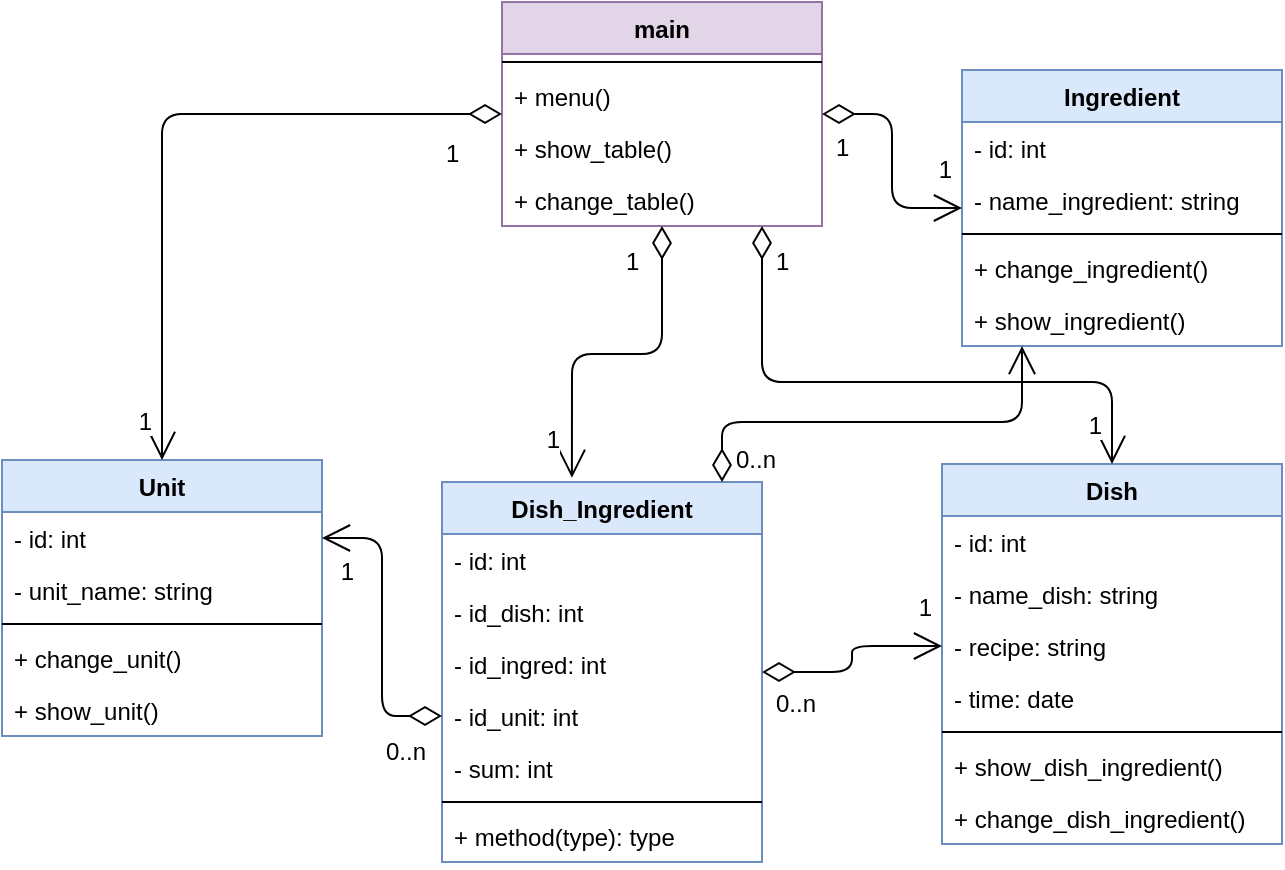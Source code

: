 <mxfile version="10.7.3" type="device"><diagram id="AVT2pZmtfrjw-Jckq1_Q" name="Классов"><mxGraphModel dx="840" dy="437" grid="1" gridSize="10" guides="1" tooltips="1" connect="1" arrows="1" fold="1" page="1" pageScale="1" pageWidth="827" pageHeight="1169" math="0" shadow="0"><root><mxCell id="0"/><mxCell id="1" parent="0"/><mxCell id="-RerTJZUfJZUvyhjx18p-2" value="main" style="swimlane;fontStyle=1;align=center;verticalAlign=top;childLayout=stackLayout;horizontal=1;startSize=26;horizontalStack=0;resizeParent=1;resizeParentMax=0;resizeLast=0;collapsible=1;marginBottom=0;fillColor=#e1d5e7;strokeColor=#9673a6;" parent="1" vertex="1"><mxGeometry x="290" y="10" width="160" height="112" as="geometry"/></mxCell><mxCell id="-RerTJZUfJZUvyhjx18p-4" value="" style="line;strokeWidth=1;fillColor=none;align=left;verticalAlign=middle;spacingTop=-1;spacingLeft=3;spacingRight=3;rotatable=0;labelPosition=right;points=[];portConstraint=eastwest;" parent="-RerTJZUfJZUvyhjx18p-2" vertex="1"><mxGeometry y="26" width="160" height="8" as="geometry"/></mxCell><mxCell id="-RerTJZUfJZUvyhjx18p-5" value="+ menu()" style="text;strokeColor=none;fillColor=none;align=left;verticalAlign=top;spacingLeft=4;spacingRight=4;overflow=hidden;rotatable=0;points=[[0,0.5],[1,0.5]];portConstraint=eastwest;" parent="-RerTJZUfJZUvyhjx18p-2" vertex="1"><mxGeometry y="34" width="160" height="26" as="geometry"/></mxCell><mxCell id="-RerTJZUfJZUvyhjx18p-42" value="+ show_table()" style="text;strokeColor=none;fillColor=none;align=left;verticalAlign=top;spacingLeft=4;spacingRight=4;overflow=hidden;rotatable=0;points=[[0,0.5],[1,0.5]];portConstraint=eastwest;" parent="-RerTJZUfJZUvyhjx18p-2" vertex="1"><mxGeometry y="60" width="160" height="26" as="geometry"/></mxCell><mxCell id="-RerTJZUfJZUvyhjx18p-44" value="+ change_table()" style="text;strokeColor=none;fillColor=none;align=left;verticalAlign=top;spacingLeft=4;spacingRight=4;overflow=hidden;rotatable=0;points=[[0,0.5],[1,0.5]];portConstraint=eastwest;" parent="-RerTJZUfJZUvyhjx18p-2" vertex="1"><mxGeometry y="86" width="160" height="26" as="geometry"/></mxCell><mxCell id="-RerTJZUfJZUvyhjx18p-18" value="Dish_Ingredient" style="swimlane;fontStyle=1;align=center;verticalAlign=top;childLayout=stackLayout;horizontal=1;startSize=26;horizontalStack=0;resizeParent=1;resizeParentMax=0;resizeLast=0;collapsible=1;marginBottom=0;fillColor=#dae8fc;strokeColor=#6c8ebf;" parent="1" vertex="1"><mxGeometry x="260" y="250" width="160" height="190" as="geometry"/></mxCell><mxCell id="qJH8HRdCMPXWd9aOw1MQ-6" value="- id: int" style="text;strokeColor=none;fillColor=none;align=left;verticalAlign=top;spacingLeft=4;spacingRight=4;overflow=hidden;rotatable=0;points=[[0,0.5],[1,0.5]];portConstraint=eastwest;" parent="-RerTJZUfJZUvyhjx18p-18" vertex="1"><mxGeometry y="26" width="160" height="26" as="geometry"/></mxCell><mxCell id="qJH8HRdCMPXWd9aOw1MQ-7" value="- id_dish: int" style="text;strokeColor=none;fillColor=none;align=left;verticalAlign=top;spacingLeft=4;spacingRight=4;overflow=hidden;rotatable=0;points=[[0,0.5],[1,0.5]];portConstraint=eastwest;" parent="-RerTJZUfJZUvyhjx18p-18" vertex="1"><mxGeometry y="52" width="160" height="26" as="geometry"/></mxCell><mxCell id="-RerTJZUfJZUvyhjx18p-19" value="- id_ingred: int" style="text;strokeColor=none;fillColor=none;align=left;verticalAlign=top;spacingLeft=4;spacingRight=4;overflow=hidden;rotatable=0;points=[[0,0.5],[1,0.5]];portConstraint=eastwest;" parent="-RerTJZUfJZUvyhjx18p-18" vertex="1"><mxGeometry y="78" width="160" height="26" as="geometry"/></mxCell><mxCell id="qJH8HRdCMPXWd9aOw1MQ-8" value="- id_unit: int" style="text;strokeColor=none;fillColor=none;align=left;verticalAlign=top;spacingLeft=4;spacingRight=4;overflow=hidden;rotatable=0;points=[[0,0.5],[1,0.5]];portConstraint=eastwest;" parent="-RerTJZUfJZUvyhjx18p-18" vertex="1"><mxGeometry y="104" width="160" height="26" as="geometry"/></mxCell><mxCell id="qJH8HRdCMPXWd9aOw1MQ-9" value="- sum: int" style="text;strokeColor=none;fillColor=none;align=left;verticalAlign=top;spacingLeft=4;spacingRight=4;overflow=hidden;rotatable=0;points=[[0,0.5],[1,0.5]];portConstraint=eastwest;" parent="-RerTJZUfJZUvyhjx18p-18" vertex="1"><mxGeometry y="130" width="160" height="26" as="geometry"/></mxCell><mxCell id="-RerTJZUfJZUvyhjx18p-20" value="" style="line;strokeWidth=1;fillColor=none;align=left;verticalAlign=middle;spacingTop=-1;spacingLeft=3;spacingRight=3;rotatable=0;labelPosition=right;points=[];portConstraint=eastwest;" parent="-RerTJZUfJZUvyhjx18p-18" vertex="1"><mxGeometry y="156" width="160" height="8" as="geometry"/></mxCell><mxCell id="-RerTJZUfJZUvyhjx18p-21" value="+ method(type): type" style="text;strokeColor=none;fillColor=none;align=left;verticalAlign=top;spacingLeft=4;spacingRight=4;overflow=hidden;rotatable=0;points=[[0,0.5],[1,0.5]];portConstraint=eastwest;" parent="-RerTJZUfJZUvyhjx18p-18" vertex="1"><mxGeometry y="164" width="160" height="26" as="geometry"/></mxCell><mxCell id="-RerTJZUfJZUvyhjx18p-22" value="Ingredient" style="swimlane;fontStyle=1;align=center;verticalAlign=top;childLayout=stackLayout;horizontal=1;startSize=26;horizontalStack=0;resizeParent=1;resizeParentMax=0;resizeLast=0;collapsible=1;marginBottom=0;fillColor=#dae8fc;strokeColor=#6c8ebf;" parent="1" vertex="1"><mxGeometry x="520" y="44" width="160" height="138" as="geometry"/></mxCell><mxCell id="-RerTJZUfJZUvyhjx18p-23" value="- id: int" style="text;strokeColor=none;fillColor=none;align=left;verticalAlign=top;spacingLeft=4;spacingRight=4;overflow=hidden;rotatable=0;points=[[0,0.5],[1,0.5]];portConstraint=eastwest;" parent="-RerTJZUfJZUvyhjx18p-22" vertex="1"><mxGeometry y="26" width="160" height="26" as="geometry"/></mxCell><mxCell id="qJH8HRdCMPXWd9aOw1MQ-4" value="- name_ingredient: string" style="text;strokeColor=none;fillColor=none;align=left;verticalAlign=top;spacingLeft=4;spacingRight=4;overflow=hidden;rotatable=0;points=[[0,0.5],[1,0.5]];portConstraint=eastwest;" parent="-RerTJZUfJZUvyhjx18p-22" vertex="1"><mxGeometry y="52" width="160" height="26" as="geometry"/></mxCell><mxCell id="-RerTJZUfJZUvyhjx18p-24" value="" style="line;strokeWidth=1;fillColor=none;align=left;verticalAlign=middle;spacingTop=-1;spacingLeft=3;spacingRight=3;rotatable=0;labelPosition=right;points=[];portConstraint=eastwest;" parent="-RerTJZUfJZUvyhjx18p-22" vertex="1"><mxGeometry y="78" width="160" height="8" as="geometry"/></mxCell><mxCell id="-RerTJZUfJZUvyhjx18p-25" value="+ change_ingredient()" style="text;strokeColor=none;fillColor=none;align=left;verticalAlign=top;spacingLeft=4;spacingRight=4;overflow=hidden;rotatable=0;points=[[0,0.5],[1,0.5]];portConstraint=eastwest;" parent="-RerTJZUfJZUvyhjx18p-22" vertex="1"><mxGeometry y="86" width="160" height="26" as="geometry"/></mxCell><mxCell id="qJH8HRdCMPXWd9aOw1MQ-5" value="+ show_ingredient()" style="text;strokeColor=none;fillColor=none;align=left;verticalAlign=top;spacingLeft=4;spacingRight=4;overflow=hidden;rotatable=0;points=[[0,0.5],[1,0.5]];portConstraint=eastwest;" parent="-RerTJZUfJZUvyhjx18p-22" vertex="1"><mxGeometry y="112" width="160" height="26" as="geometry"/></mxCell><mxCell id="-RerTJZUfJZUvyhjx18p-26" value="Unit" style="swimlane;fontStyle=1;align=center;verticalAlign=top;childLayout=stackLayout;horizontal=1;startSize=26;horizontalStack=0;resizeParent=1;resizeParentMax=0;resizeLast=0;collapsible=1;marginBottom=0;fillColor=#dae8fc;strokeColor=#6c8ebf;" parent="1" vertex="1"><mxGeometry x="40" y="239" width="160" height="138" as="geometry"/></mxCell><mxCell id="-RerTJZUfJZUvyhjx18p-27" value="- id: int" style="text;strokeColor=none;fillColor=none;align=left;verticalAlign=top;spacingLeft=4;spacingRight=4;overflow=hidden;rotatable=0;points=[[0,0.5],[1,0.5]];portConstraint=eastwest;" parent="-RerTJZUfJZUvyhjx18p-26" vertex="1"><mxGeometry y="26" width="160" height="26" as="geometry"/></mxCell><mxCell id="qJH8HRdCMPXWd9aOw1MQ-2" value="- unit_name: string" style="text;strokeColor=none;fillColor=none;align=left;verticalAlign=top;spacingLeft=4;spacingRight=4;overflow=hidden;rotatable=0;points=[[0,0.5],[1,0.5]];portConstraint=eastwest;" parent="-RerTJZUfJZUvyhjx18p-26" vertex="1"><mxGeometry y="52" width="160" height="26" as="geometry"/></mxCell><mxCell id="-RerTJZUfJZUvyhjx18p-28" value="" style="line;strokeWidth=1;fillColor=none;align=left;verticalAlign=middle;spacingTop=-1;spacingLeft=3;spacingRight=3;rotatable=0;labelPosition=right;points=[];portConstraint=eastwest;" parent="-RerTJZUfJZUvyhjx18p-26" vertex="1"><mxGeometry y="78" width="160" height="8" as="geometry"/></mxCell><mxCell id="qJH8HRdCMPXWd9aOw1MQ-3" value="+ change_unit()" style="text;strokeColor=none;fillColor=none;align=left;verticalAlign=top;spacingLeft=4;spacingRight=4;overflow=hidden;rotatable=0;points=[[0,0.5],[1,0.5]];portConstraint=eastwest;" parent="-RerTJZUfJZUvyhjx18p-26" vertex="1"><mxGeometry y="86" width="160" height="26" as="geometry"/></mxCell><mxCell id="-RerTJZUfJZUvyhjx18p-29" value="+ show_unit()" style="text;strokeColor=none;fillColor=none;align=left;verticalAlign=top;spacingLeft=4;spacingRight=4;overflow=hidden;rotatable=0;points=[[0,0.5],[1,0.5]];portConstraint=eastwest;" parent="-RerTJZUfJZUvyhjx18p-26" vertex="1"><mxGeometry y="112" width="160" height="26" as="geometry"/></mxCell><mxCell id="-RerTJZUfJZUvyhjx18p-30" value="Dish" style="swimlane;fontStyle=1;align=center;verticalAlign=top;childLayout=stackLayout;horizontal=1;startSize=26;horizontalStack=0;resizeParent=1;resizeParentMax=0;resizeLast=0;collapsible=1;marginBottom=0;fillColor=#dae8fc;strokeColor=#6c8ebf;" parent="1" vertex="1"><mxGeometry x="510" y="241" width="170" height="190" as="geometry"/></mxCell><mxCell id="-RerTJZUfJZUvyhjx18p-31" value="- id: int" style="text;strokeColor=none;fillColor=none;align=left;verticalAlign=top;spacingLeft=4;spacingRight=4;overflow=hidden;rotatable=0;points=[[0,0.5],[1,0.5]];portConstraint=eastwest;" parent="-RerTJZUfJZUvyhjx18p-30" vertex="1"><mxGeometry y="26" width="170" height="26" as="geometry"/></mxCell><mxCell id="-RerTJZUfJZUvyhjx18p-59" value="- name_dish: string&#xA;" style="text;strokeColor=none;fillColor=none;align=left;verticalAlign=top;spacingLeft=4;spacingRight=4;overflow=hidden;rotatable=0;points=[[0,0.5],[1,0.5]];portConstraint=eastwest;" parent="-RerTJZUfJZUvyhjx18p-30" vertex="1"><mxGeometry y="52" width="170" height="26" as="geometry"/></mxCell><mxCell id="-RerTJZUfJZUvyhjx18p-60" value="- recipe: string" style="text;strokeColor=none;fillColor=none;align=left;verticalAlign=top;spacingLeft=4;spacingRight=4;overflow=hidden;rotatable=0;points=[[0,0.5],[1,0.5]];portConstraint=eastwest;" parent="-RerTJZUfJZUvyhjx18p-30" vertex="1"><mxGeometry y="78" width="170" height="26" as="geometry"/></mxCell><mxCell id="-RerTJZUfJZUvyhjx18p-61" value="- time: date" style="text;strokeColor=none;fillColor=none;align=left;verticalAlign=top;spacingLeft=4;spacingRight=4;overflow=hidden;rotatable=0;points=[[0,0.5],[1,0.5]];portConstraint=eastwest;" parent="-RerTJZUfJZUvyhjx18p-30" vertex="1"><mxGeometry y="104" width="170" height="26" as="geometry"/></mxCell><mxCell id="-RerTJZUfJZUvyhjx18p-32" value="" style="line;strokeWidth=1;fillColor=none;align=left;verticalAlign=middle;spacingTop=-1;spacingLeft=3;spacingRight=3;rotatable=0;labelPosition=right;points=[];portConstraint=eastwest;" parent="-RerTJZUfJZUvyhjx18p-30" vertex="1"><mxGeometry y="130" width="170" height="8" as="geometry"/></mxCell><mxCell id="-RerTJZUfJZUvyhjx18p-33" value="+ show_dish_ingredient()" style="text;strokeColor=none;fillColor=none;align=left;verticalAlign=top;spacingLeft=4;spacingRight=4;overflow=hidden;rotatable=0;points=[[0,0.5],[1,0.5]];portConstraint=eastwest;" parent="-RerTJZUfJZUvyhjx18p-30" vertex="1"><mxGeometry y="138" width="170" height="26" as="geometry"/></mxCell><mxCell id="qJH8HRdCMPXWd9aOw1MQ-1" value="+ change_dish_ingredient()" style="text;strokeColor=none;fillColor=none;align=left;verticalAlign=top;spacingLeft=4;spacingRight=4;overflow=hidden;rotatable=0;points=[[0,0.5],[1,0.5]];portConstraint=eastwest;" parent="-RerTJZUfJZUvyhjx18p-30" vertex="1"><mxGeometry y="164" width="170" height="26" as="geometry"/></mxCell><mxCell id="qJH8HRdCMPXWd9aOw1MQ-19" value="" style="endArrow=open;html=1;endSize=12;startArrow=diamondThin;startSize=14;startFill=0;edgeStyle=orthogonalEdgeStyle;entryX=0.406;entryY=-0.011;entryDx=0;entryDy=0;entryPerimeter=0;" parent="1" source="-RerTJZUfJZUvyhjx18p-2" target="-RerTJZUfJZUvyhjx18p-18" edge="1"><mxGeometry relative="1" as="geometry"><mxPoint x="370" y="184" as="sourcePoint"/><mxPoint x="370" y="220" as="targetPoint"/></mxGeometry></mxCell><mxCell id="qJH8HRdCMPXWd9aOw1MQ-21" value="1" style="resizable=0;html=1;align=right;verticalAlign=top;labelBackgroundColor=#ffffff;fontSize=12;" parent="qJH8HRdCMPXWd9aOw1MQ-19" connectable="0" vertex="1"><mxGeometry x="1" relative="1" as="geometry"><mxPoint x="-5" y="-33" as="offset"/></mxGeometry></mxCell><mxCell id="qJH8HRdCMPXWd9aOw1MQ-28" value="" style="endArrow=open;html=1;endSize=12;startArrow=diamondThin;startSize=14;startFill=0;edgeStyle=orthogonalEdgeStyle;exitX=0;exitY=0.5;exitDx=0;exitDy=0;entryX=1;entryY=0.5;entryDx=0;entryDy=0;" parent="1" source="qJH8HRdCMPXWd9aOw1MQ-8" target="-RerTJZUfJZUvyhjx18p-27" edge="1"><mxGeometry relative="1" as="geometry"><mxPoint x="210" y="220" as="sourcePoint"/><mxPoint x="370" y="220" as="targetPoint"/></mxGeometry></mxCell><mxCell id="qJH8HRdCMPXWd9aOw1MQ-29" value="0..n" style="resizable=0;html=1;align=left;verticalAlign=top;labelBackgroundColor=#ffffff;fontSize=12;" parent="qJH8HRdCMPXWd9aOw1MQ-28" connectable="0" vertex="1"><mxGeometry x="-1" relative="1" as="geometry"><mxPoint x="-30" y="4" as="offset"/></mxGeometry></mxCell><mxCell id="qJH8HRdCMPXWd9aOw1MQ-30" value="1" style="resizable=0;html=1;align=right;verticalAlign=top;labelBackgroundColor=#ffffff;fontSize=12;" parent="qJH8HRdCMPXWd9aOw1MQ-28" connectable="0" vertex="1"><mxGeometry x="1" relative="1" as="geometry"><mxPoint x="16" y="3" as="offset"/></mxGeometry></mxCell><mxCell id="5DnIlWfqJr5VZdmUShRA-2" value="" style="endArrow=open;html=1;endSize=12;startArrow=diamondThin;startSize=14;startFill=0;edgeStyle=orthogonalEdgeStyle;entryX=0.5;entryY=0;entryDx=0;entryDy=0;" parent="1" source="-RerTJZUfJZUvyhjx18p-2" target="-RerTJZUfJZUvyhjx18p-26" edge="1"><mxGeometry relative="1" as="geometry"><mxPoint x="380" y="184" as="sourcePoint"/><mxPoint x="150" y="190" as="targetPoint"/><Array as="points"><mxPoint x="120" y="66"/></Array></mxGeometry></mxCell><mxCell id="5DnIlWfqJr5VZdmUShRA-3" value="1" style="resizable=0;html=1;align=right;verticalAlign=top;labelBackgroundColor=#ffffff;fontSize=12;" parent="5DnIlWfqJr5VZdmUShRA-2" connectable="0" vertex="1"><mxGeometry x="1" relative="1" as="geometry"><mxPoint x="-5" y="-33" as="offset"/></mxGeometry></mxCell><mxCell id="5DnIlWfqJr5VZdmUShRA-8" value="" style="endArrow=open;html=1;endSize=12;startArrow=diamondThin;startSize=14;startFill=0;edgeStyle=orthogonalEdgeStyle;" parent="1" source="-RerTJZUfJZUvyhjx18p-2" target="-RerTJZUfJZUvyhjx18p-22" edge="1"><mxGeometry relative="1" as="geometry"><mxPoint x="380" y="184" as="sourcePoint"/><mxPoint x="345" y="249" as="targetPoint"/></mxGeometry></mxCell><mxCell id="5DnIlWfqJr5VZdmUShRA-9" value="1" style="resizable=0;html=1;align=right;verticalAlign=top;labelBackgroundColor=#ffffff;fontSize=12;" parent="5DnIlWfqJr5VZdmUShRA-8" connectable="0" vertex="1"><mxGeometry x="1" relative="1" as="geometry"><mxPoint x="-5" y="-33" as="offset"/></mxGeometry></mxCell><mxCell id="5DnIlWfqJr5VZdmUShRA-10" value="" style="endArrow=open;html=1;endSize=12;startArrow=diamondThin;startSize=14;startFill=0;edgeStyle=orthogonalEdgeStyle;entryX=0.5;entryY=0;entryDx=0;entryDy=0;" parent="1" source="-RerTJZUfJZUvyhjx18p-2" target="-RerTJZUfJZUvyhjx18p-30" edge="1"><mxGeometry relative="1" as="geometry"><mxPoint x="390" y="194" as="sourcePoint"/><mxPoint x="355" y="259" as="targetPoint"/><Array as="points"><mxPoint x="420" y="200"/><mxPoint x="595" y="200"/></Array></mxGeometry></mxCell><mxCell id="5DnIlWfqJr5VZdmUShRA-11" value="1" style="resizable=0;html=1;align=right;verticalAlign=top;labelBackgroundColor=#ffffff;fontSize=12;" parent="5DnIlWfqJr5VZdmUShRA-10" connectable="0" vertex="1"><mxGeometry x="1" relative="1" as="geometry"><mxPoint x="-5" y="-33" as="offset"/></mxGeometry></mxCell><mxCell id="5DnIlWfqJr5VZdmUShRA-12" value="" style="endArrow=open;html=1;endSize=12;startArrow=diamondThin;startSize=14;startFill=0;edgeStyle=orthogonalEdgeStyle;" parent="1" source="-RerTJZUfJZUvyhjx18p-18" target="-RerTJZUfJZUvyhjx18p-22" edge="1"><mxGeometry relative="1" as="geometry"><mxPoint x="400" y="204" as="sourcePoint"/><mxPoint x="365" y="269" as="targetPoint"/><Array as="points"><mxPoint x="400" y="220"/><mxPoint x="550" y="220"/></Array></mxGeometry></mxCell><mxCell id="5DnIlWfqJr5VZdmUShRA-14" value="" style="endArrow=open;html=1;endSize=12;startArrow=diamondThin;startSize=14;startFill=0;edgeStyle=orthogonalEdgeStyle;entryX=0;entryY=0.5;entryDx=0;entryDy=0;" parent="1" source="-RerTJZUfJZUvyhjx18p-18" target="-RerTJZUfJZUvyhjx18p-60" edge="1"><mxGeometry relative="1" as="geometry"><mxPoint x="410" y="214" as="sourcePoint"/><mxPoint x="375" y="279" as="targetPoint"/></mxGeometry></mxCell><mxCell id="5DnIlWfqJr5VZdmUShRA-15" value="1" style="resizable=0;html=1;align=right;verticalAlign=top;labelBackgroundColor=#ffffff;fontSize=12;" parent="5DnIlWfqJr5VZdmUShRA-14" connectable="0" vertex="1"><mxGeometry x="1" relative="1" as="geometry"><mxPoint x="-5" y="-33" as="offset"/></mxGeometry></mxCell><mxCell id="5DnIlWfqJr5VZdmUShRA-20" value="0..n" style="text;html=1;resizable=0;points=[];autosize=1;align=left;verticalAlign=top;spacingTop=-4;" parent="1" vertex="1"><mxGeometry x="425" y="351" width="40" height="20" as="geometry"/></mxCell><mxCell id="5DnIlWfqJr5VZdmUShRA-21" value="0..n" style="text;html=1;resizable=0;points=[];autosize=1;align=left;verticalAlign=top;spacingTop=-4;" parent="1" vertex="1"><mxGeometry x="405" y="229" width="40" height="20" as="geometry"/></mxCell><mxCell id="5DnIlWfqJr5VZdmUShRA-24" value="1" style="text;html=1;resizable=0;points=[];autosize=1;align=left;verticalAlign=top;spacingTop=-4;" parent="1" vertex="1"><mxGeometry x="350" y="130" width="20" height="20" as="geometry"/></mxCell><mxCell id="5DnIlWfqJr5VZdmUShRA-25" value="1" style="text;html=1;resizable=0;points=[];autosize=1;align=left;verticalAlign=top;spacingTop=-4;" parent="1" vertex="1"><mxGeometry x="425" y="130" width="20" height="20" as="geometry"/></mxCell><mxCell id="5DnIlWfqJr5VZdmUShRA-26" value="1" style="text;html=1;resizable=0;points=[];autosize=1;align=left;verticalAlign=top;spacingTop=-4;" parent="1" vertex="1"><mxGeometry x="455" y="73" width="20" height="20" as="geometry"/></mxCell><mxCell id="rExTYcIANgRzCrHWWWGq-3" value="1" style="text;html=1;resizable=0;points=[];autosize=1;align=left;verticalAlign=top;spacingTop=-4;" vertex="1" parent="1"><mxGeometry x="260" y="76" width="20" height="20" as="geometry"/></mxCell></root></mxGraphModel></diagram><diagram id="gOO5dGf6qW8FX69QGrLr" name="Состояние"><mxGraphModel dx="840" dy="437" grid="1" gridSize="10" guides="1" tooltips="1" connect="1" arrows="1" fold="1" page="1" pageScale="1" pageWidth="827" pageHeight="1169" math="0" shadow="0"><root><mxCell id="kZHUfOHxVJxoTtveyOih-0"/><mxCell id="kZHUfOHxVJxoTtveyOih-1" parent="kZHUfOHxVJxoTtveyOih-0"/><mxCell id="G1ONNWT46D_PMw6r84Ir-0" value="" style="ellipse;html=1;shape=startState;fillColor=#000000;strokeColor=#000000;" parent="kZHUfOHxVJxoTtveyOih-1" vertex="1"><mxGeometry x="190" y="21" width="30" height="30" as="geometry"/></mxCell><mxCell id="G1ONNWT46D_PMw6r84Ir-1" value="" style="edgeStyle=orthogonalEdgeStyle;html=1;verticalAlign=bottom;endArrow=open;endSize=8;strokeColor=#000000;entryX=-0.017;entryY=0.115;entryDx=0;entryDy=0;entryPerimeter=0;" parent="kZHUfOHxVJxoTtveyOih-1" source="G1ONNWT46D_PMw6r84Ir-0" target="G1ONNWT46D_PMw6r84Ir-5" edge="1"><mxGeometry relative="1" as="geometry"><mxPoint x="215" y="130" as="targetPoint"/></mxGeometry></mxCell><mxCell id="G1ONNWT46D_PMw6r84Ir-2" style="edgeStyle=orthogonalEdgeStyle;rounded=0;orthogonalLoop=1;jettySize=auto;html=1;exitX=0.5;exitY=1;exitDx=0;exitDy=0;strokeColor=#000000;entryX=0.5;entryY=0;entryDx=0;entryDy=0;" parent="kZHUfOHxVJxoTtveyOih-1" source="G1ONNWT46D_PMw6r84Ir-4" target="G1ONNWT46D_PMw6r84Ir-7" edge="1"><mxGeometry relative="1" as="geometry"><mxPoint x="250" y="140" as="targetPoint"/></mxGeometry></mxCell><mxCell id="G1ONNWT46D_PMw6r84Ir-4" value="Ингредиенты и блюда" style="swimlane;fontStyle=0;childLayout=stackLayout;horizontal=1;startSize=26;fillColor=#dae8fc;horizontalStack=0;resizeParent=1;resizeParentMax=0;resizeLast=0;collapsible=1;marginBottom=0;rounded=1;strokeColor=#6c8ebf;" parent="kZHUfOHxVJxoTtveyOih-1" vertex="1"><mxGeometry x="290" y="40" width="175" height="52" as="geometry"/></mxCell><mxCell id="G1ONNWT46D_PMw6r84Ir-5" value="Ввести ингредиент(-ы)" style="text;strokeColor=none;fillColor=none;align=left;verticalAlign=top;spacingLeft=4;spacingRight=4;overflow=hidden;rotatable=0;points=[[0,0.5],[1,0.5]];portConstraint=eastwest;" parent="G1ONNWT46D_PMw6r84Ir-4" vertex="1"><mxGeometry y="26" width="175" height="26" as="geometry"/></mxCell><mxCell id="G1ONNWT46D_PMw6r84Ir-34" style="edgeStyle=orthogonalEdgeStyle;rounded=0;orthogonalLoop=1;jettySize=auto;html=1;exitX=0.25;exitY=1;exitDx=0;exitDy=0;" parent="kZHUfOHxVJxoTtveyOih-1" source="G1ONNWT46D_PMw6r84Ir-7" edge="1"><mxGeometry relative="1" as="geometry"><mxPoint x="214" y="230" as="targetPoint"/></mxGeometry></mxCell><mxCell id="G1ONNWT46D_PMw6r84Ir-35" style="edgeStyle=orthogonalEdgeStyle;rounded=0;orthogonalLoop=1;jettySize=auto;html=1;exitX=0.75;exitY=1;exitDx=0;exitDy=0;" parent="kZHUfOHxVJxoTtveyOih-1" source="G1ONNWT46D_PMw6r84Ir-7" edge="1"><mxGeometry relative="1" as="geometry"><mxPoint x="520" y="230" as="targetPoint"/></mxGeometry></mxCell><mxCell id="G1ONNWT46D_PMw6r84Ir-7" value="Ответ на запрос" style="swimlane;fontStyle=0;childLayout=stackLayout;horizontal=1;startSize=26;fillColor=#dae8fc;horizontalStack=0;resizeParent=1;resizeParentMax=0;resizeLast=0;collapsible=1;marginBottom=0;rounded=1;strokeColor=#6c8ebf;" parent="kZHUfOHxVJxoTtveyOih-1" vertex="1"><mxGeometry x="290" y="155" width="175" height="30" as="geometry"/></mxCell><mxCell id="G1ONNWT46D_PMw6r84Ir-9" value="[поиск]" style="text;html=1;resizable=0;points=[];autosize=1;align=left;verticalAlign=top;spacingTop=-4;" parent="kZHUfOHxVJxoTtveyOih-1" vertex="1"><mxGeometry x="327.5" y="110" width="50" height="20" as="geometry"/></mxCell><mxCell id="G1ONNWT46D_PMw6r84Ir-41" style="edgeStyle=orthogonalEdgeStyle;rounded=0;orthogonalLoop=1;jettySize=auto;html=1;entryX=0;entryY=0;entryDx=0;entryDy=0;" parent="kZHUfOHxVJxoTtveyOih-1" source="G1ONNWT46D_PMw6r84Ir-26" target="G1ONNWT46D_PMw6r84Ir-30" edge="1"><mxGeometry relative="1" as="geometry"/></mxCell><mxCell id="G1ONNWT46D_PMw6r84Ir-26" value="Имеются записи" style="swimlane;fontStyle=0;childLayout=stackLayout;horizontal=1;startSize=26;fillColor=#dae8fc;horizontalStack=0;resizeParent=1;resizeParentMax=0;resizeLast=0;collapsible=1;marginBottom=0;rounded=1;strokeColor=#6c8ebf;" parent="kZHUfOHxVJxoTtveyOih-1" vertex="1"><mxGeometry x="128" y="230" width="175" height="30" as="geometry"/></mxCell><mxCell id="G1ONNWT46D_PMw6r84Ir-30" value="" style="ellipse;html=1;shape=endState;fillColor=#000000;strokeColor=#000000;rounded=1;rotation=10;" parent="kZHUfOHxVJxoTtveyOih-1" vertex="1"><mxGeometry x="360" y="321" width="40" height="40" as="geometry"/></mxCell><mxCell id="G1ONNWT46D_PMw6r84Ir-38" style="edgeStyle=orthogonalEdgeStyle;rounded=0;orthogonalLoop=1;jettySize=auto;html=1;entryX=1;entryY=0.5;entryDx=0;entryDy=0;exitX=0.851;exitY=0.034;exitDx=0;exitDy=0;exitPerimeter=0;" parent="kZHUfOHxVJxoTtveyOih-1" source="G1ONNWT46D_PMw6r84Ir-36" target="G1ONNWT46D_PMw6r84Ir-4" edge="1"><mxGeometry relative="1" as="geometry"/></mxCell><mxCell id="G1ONNWT46D_PMw6r84Ir-42" style="edgeStyle=orthogonalEdgeStyle;rounded=0;orthogonalLoop=1;jettySize=auto;html=1;entryX=0.5;entryY=0;entryDx=0;entryDy=0;" parent="kZHUfOHxVJxoTtveyOih-1" source="G1ONNWT46D_PMw6r84Ir-36" target="G1ONNWT46D_PMw6r84Ir-30" edge="1"><mxGeometry relative="1" as="geometry"/></mxCell><mxCell id="G1ONNWT46D_PMw6r84Ir-36" value="Записей нет" style="swimlane;fontStyle=0;childLayout=stackLayout;horizontal=1;startSize=26;fillColor=#dae8fc;horizontalStack=0;resizeParent=1;resizeParentMax=0;resizeLast=0;collapsible=1;marginBottom=0;rounded=1;strokeColor=#6c8ebf;" parent="kZHUfOHxVJxoTtveyOih-1" vertex="1"><mxGeometry x="423" y="231" width="175" height="29" as="geometry"/></mxCell><mxCell id="G1ONNWT46D_PMw6r84Ir-39" value="[проверить &lt;br&gt;правильность &lt;br&gt;заполнения &lt;br&gt;или ввести &lt;br&gt;другие &lt;br&gt;ингредиенты]" style="text;html=1;resizable=0;points=[];autosize=1;align=right;verticalAlign=top;spacingTop=-4;" parent="kZHUfOHxVJxoTtveyOih-1" vertex="1"><mxGeometry x="465" y="92" width="100" height="90" as="geometry"/></mxCell><mxCell id="G1ONNWT46D_PMw6r84Ir-43" value="[выйти]" style="text;html=1;resizable=0;points=[];autosize=1;align=left;verticalAlign=top;spacingTop=-4;" parent="kZHUfOHxVJxoTtveyOih-1" vertex="1"><mxGeometry x="400" y="280" width="60" height="20" as="geometry"/></mxCell></root></mxGraphModel></diagram><diagram id="qGiagDvxGqfT5Kf9a0Xp" name="Последовательности"><mxGraphModel dx="840" dy="437" grid="1" gridSize="10" guides="1" tooltips="1" connect="1" arrows="1" fold="1" page="1" pageScale="1" pageWidth="827" pageHeight="1169" math="0" shadow="0"><root><mxCell id="y1iIovzYxtgdl3dKnNPt-0"/><mxCell id="y1iIovzYxtgdl3dKnNPt-1" parent="y1iIovzYxtgdl3dKnNPt-0"/><mxCell id="N-7_WtD6UPpkyNNWCcTD-0" value="" style="shape=umlLifeline;participant=umlActor;perimeter=lifelinePerimeter;whiteSpace=wrap;html=1;container=1;collapsible=0;recursiveResize=0;verticalAlign=top;spacingTop=36;labelBackgroundColor=#ffffff;outlineConnect=0;fontSize=12;" vertex="1" parent="y1iIovzYxtgdl3dKnNPt-1"><mxGeometry x="100" y="150" width="20" height="310" as="geometry"/></mxCell><mxCell id="N-7_WtD6UPpkyNNWCcTD-1" value="" style="html=1;points=[];perimeter=orthogonalPerimeter;fontSize=12;" vertex="1" parent="N-7_WtD6UPpkyNNWCcTD-0"><mxGeometry x="5" y="70" width="10" height="190" as="geometry"/></mxCell><mxCell id="N-7_WtD6UPpkyNNWCcTD-2" value=":Сервер" style="shape=umlLifeline;perimeter=lifelinePerimeter;whiteSpace=wrap;html=1;container=1;collapsible=0;recursiveResize=0;outlineConnect=0;fontSize=12;fillColor=#E8FCE7;strokeColor=#000000;" vertex="1" parent="y1iIovzYxtgdl3dKnNPt-1"><mxGeometry x="465" y="150" width="95" height="310" as="geometry"/></mxCell><mxCell id="N-7_WtD6UPpkyNNWCcTD-6" value=":База данных" style="shape=umlLifeline;perimeter=lifelinePerimeter;whiteSpace=wrap;html=1;container=1;collapsible=0;recursiveResize=0;outlineConnect=0;fontSize=12;fillColor=#d5e8d4;strokeColor=#000000;" vertex="1" parent="y1iIovzYxtgdl3dKnNPt-1"><mxGeometry x="635" y="150" width="100" height="300" as="geometry"/></mxCell><mxCell id="N-7_WtD6UPpkyNNWCcTD-9" value=":Сервис" style="shape=umlLifeline;perimeter=lifelinePerimeter;whiteSpace=wrap;html=1;container=1;collapsible=0;recursiveResize=0;outlineConnect=0;fontSize=12;fillColor=#F7FFF7;strokeColor=#000000;" vertex="1" parent="y1iIovzYxtgdl3dKnNPt-1"><mxGeometry x="280" y="150" width="100" height="310" as="geometry"/></mxCell><mxCell id="N-7_WtD6UPpkyNNWCcTD-11" value="" style="html=1;points=[];perimeter=orthogonalPerimeter;fontSize=12;" vertex="1" parent="N-7_WtD6UPpkyNNWCcTD-9"><mxGeometry x="45" y="70" width="10" height="180" as="geometry"/></mxCell><mxCell id="N-7_WtD6UPpkyNNWCcTD-16" value="ввести ингредиенты" style="html=1;verticalAlign=bottom;startArrow=circle;startFill=1;endArrow=open;startSize=6;endSize=8;fontSize=12;entryX=-0.1;entryY=0.156;entryDx=0;entryDy=0;entryPerimeter=0;" edge="1" parent="y1iIovzYxtgdl3dKnNPt-1" source="N-7_WtD6UPpkyNNWCcTD-1" target="N-7_WtD6UPpkyNNWCcTD-11"><mxGeometry x="-0.005" width="80" relative="1" as="geometry"><mxPoint x="120" y="280" as="sourcePoint"/><mxPoint x="200" y="280" as="targetPoint"/><mxPoint as="offset"/></mxGeometry></mxCell><mxCell id="N-7_WtD6UPpkyNNWCcTD-17" value="нажать &quot;Поиск&quot;" style="html=1;verticalAlign=bottom;startArrow=oval;startFill=1;endArrow=block;startSize=8;fontSize=12;" edge="1" parent="y1iIovzYxtgdl3dKnNPt-1" source="N-7_WtD6UPpkyNNWCcTD-1"><mxGeometry width="60" relative="1" as="geometry"><mxPoint x="120" y="319" as="sourcePoint"/><mxPoint x="323" y="280" as="targetPoint"/></mxGeometry></mxCell><mxCell id="N-7_WtD6UPpkyNNWCcTD-18" value="отправить данные" style="html=1;verticalAlign=bottom;startArrow=oval;startFill=1;endArrow=block;startSize=8;fontSize=12;entryX=-0.15;entryY=0.143;entryDx=0;entryDy=0;entryPerimeter=0;" edge="1" parent="y1iIovzYxtgdl3dKnNPt-1" source="N-7_WtD6UPpkyNNWCcTD-11" target="N-7_WtD6UPpkyNNWCcTD-5"><mxGeometry width="60" relative="1" as="geometry"><mxPoint x="330" y="320" as="sourcePoint"/><mxPoint x="500" y="300" as="targetPoint"/></mxGeometry></mxCell><mxCell id="N-7_WtD6UPpkyNNWCcTD-20" value="&lt;div&gt;вывести таблицу блюд &lt;br&gt;&lt;/div&gt;&lt;div&gt;с рецептами&lt;/div&gt;" style="html=1;verticalAlign=bottom;endArrow=open;dashed=1;endSize=8;fontSize=12;exitX=0.2;exitY=0.857;exitDx=0;exitDy=0;exitPerimeter=0;" edge="1" parent="y1iIovzYxtgdl3dKnNPt-1" source="N-7_WtD6UPpkyNNWCcTD-5" target="N-7_WtD6UPpkyNNWCcTD-9"><mxGeometry x="-0.025" relative="1" as="geometry"><mxPoint x="500" y="350" as="sourcePoint"/><mxPoint x="430" y="370" as="targetPoint"/><mxPoint as="offset"/></mxGeometry></mxCell><mxCell id="N-7_WtD6UPpkyNNWCcTD-21" value="таблица блюд с рецептами" style="html=1;verticalAlign=bottom;endArrow=open;dashed=1;endSize=8;fontSize=12;entryX=1.3;entryY=0.795;entryDx=0;entryDy=0;entryPerimeter=0;" edge="1" parent="y1iIovzYxtgdl3dKnNPt-1" target="N-7_WtD6UPpkyNNWCcTD-1"><mxGeometry relative="1" as="geometry"><mxPoint x="323" y="370" as="sourcePoint"/><mxPoint x="110" y="391" as="targetPoint"/></mxGeometry></mxCell><mxCell id="N-7_WtD6UPpkyNNWCcTD-22" value="сформировать запрос" style="html=1;verticalAlign=bottom;startArrow=oval;startFill=1;endArrow=block;startSize=8;fontSize=12;" edge="1" parent="y1iIovzYxtgdl3dKnNPt-1" target="N-7_WtD6UPpkyNNWCcTD-8"><mxGeometry width="60" relative="1" as="geometry"><mxPoint x="520" y="318" as="sourcePoint"/><mxPoint x="725" y="341" as="targetPoint"/></mxGeometry></mxCell><mxCell id="N-7_WtD6UPpkyNNWCcTD-5" value="" style="html=1;points=[];perimeter=orthogonalPerimeter;fontSize=12;" vertex="1" parent="y1iIovzYxtgdl3dKnNPt-1"><mxGeometry x="508" y="290" width="10" height="70" as="geometry"/></mxCell><mxCell id="N-7_WtD6UPpkyNNWCcTD-23" value="ответ" style="html=1;verticalAlign=bottom;endArrow=open;dashed=1;endSize=8;fontSize=12;" edge="1" parent="y1iIovzYxtgdl3dKnNPt-1" source="N-7_WtD6UPpkyNNWCcTD-8"><mxGeometry relative="1" as="geometry"><mxPoint x="726" y="322" as="sourcePoint"/><mxPoint x="520" y="345" as="targetPoint"/></mxGeometry></mxCell><mxCell id="N-7_WtD6UPpkyNNWCcTD-8" value="" style="html=1;points=[];perimeter=orthogonalPerimeter;fontSize=12;" vertex="1" parent="y1iIovzYxtgdl3dKnNPt-1"><mxGeometry x="680" y="310" width="10" height="40" as="geometry"/></mxCell></root></mxGraphModel></diagram><diagram id="B7zAC6YMsLl9dYyHdzzf" name="Объектов"><mxGraphModel dx="840" dy="437" grid="1" gridSize="10" guides="1" tooltips="1" connect="1" arrows="1" fold="1" page="1" pageScale="1" pageWidth="827" pageHeight="1169" math="0" shadow="0"><root><mxCell id="dJx8a0Wbr6COlqpOtazC-0"/><mxCell id="dJx8a0Wbr6COlqpOtazC-1" parent="dJx8a0Wbr6COlqpOtazC-0"/><mxCell id="dJx8a0Wbr6COlqpOtazC-14" style="edgeStyle=orthogonalEdgeStyle;rounded=1;orthogonalLoop=1;jettySize=auto;html=1;entryX=0.541;entryY=0;entryDx=0;entryDy=0;entryPerimeter=0;endArrow=none;endFill=0;" edge="1" parent="dJx8a0Wbr6COlqpOtazC-1" source="dJx8a0Wbr6COlqpOtazC-2" target="dJx8a0Wbr6COlqpOtazC-5"><mxGeometry relative="1" as="geometry"/></mxCell><mxCell id="dJx8a0Wbr6COlqpOtazC-2" value="&lt;p style=&quot;margin: 0px ; margin-top: 4px ; text-align: center ; text-decoration: underline&quot;&gt;&lt;b&gt;app:Application&lt;/b&gt;&lt;/p&gt;&lt;hr&gt;&lt;div&gt;&amp;nbsp;&amp;nbsp;&amp;nbsp; mydb = SQLAlchemy(app)&lt;br&gt;&lt;/div&gt;" style="verticalAlign=top;align=left;overflow=fill;fontSize=12;fontFamily=Helvetica;html=1;fillColor=#FFF9E3;strokeColor=#d6b656;" vertex="1" parent="dJx8a0Wbr6COlqpOtazC-1"><mxGeometry x="535" y="15" width="170" height="60" as="geometry"/></mxCell><mxCell id="dJx8a0Wbr6COlqpOtazC-4" value="&lt;p style=&quot;margin: 0px ; margin-top: 4px ; text-align: center ; text-decoration: underline&quot;&gt;&lt;b&gt;dish1:Dish&lt;/b&gt;&lt;/p&gt;&lt;hr&gt;&lt;p style=&quot;margin: 0px ; margin-left: 8px&quot;&gt;id = 1&lt;br&gt;name = &quot;Мясо по французски&quot;&lt;/p&gt;" style="verticalAlign=top;align=left;overflow=fill;fontSize=12;fontFamily=Helvetica;html=1;" vertex="1" parent="dJx8a0Wbr6COlqpOtazC-1"><mxGeometry x="180" y="275" width="190" height="70" as="geometry"/></mxCell><mxCell id="dJx8a0Wbr6COlqpOtazC-5" value="&lt;p style=&quot;margin: 0px ; margin-top: 4px ; text-align: center ; text-decoration: underline&quot;&gt;&lt;b&gt;dish_ingredient1:Dish_Ingredient&lt;/b&gt;&lt;/p&gt;&lt;hr&gt;&lt;p style=&quot;margin: 0px ; margin-left: 8px&quot;&gt;id = 1&lt;br&gt;id_dish = 1&lt;br&gt;id_ingred = 1&lt;br&gt;id_unit =1&lt;br&gt;sum = &quot; 1 кг картошки&quot;&lt;br&gt;&lt;/p&gt;" style="verticalAlign=top;align=left;overflow=fill;fontSize=12;fontFamily=Helvetica;html=1;" vertex="1" parent="dJx8a0Wbr6COlqpOtazC-1"><mxGeometry x="510" y="120" width="220" height="110" as="geometry"/></mxCell><mxCell id="dJx8a0Wbr6COlqpOtazC-6" value="&lt;p style=&quot;margin: 0px ; margin-top: 4px ; text-align: center ; text-decoration: underline&quot;&gt;&lt;b&gt;ingredient1:Ingredient&lt;/b&gt;&lt;/p&gt;&lt;hr&gt;&lt;p style=&quot;margin: 0px ; margin-left: 8px&quot;&gt;id = 1&lt;br&gt;name = &quot;картошка&quot;&lt;/p&gt;" style="verticalAlign=top;align=left;overflow=fill;fontSize=12;fontFamily=Helvetica;html=1;" vertex="1" parent="dJx8a0Wbr6COlqpOtazC-1"><mxGeometry x="430" y="300" width="160" height="70" as="geometry"/></mxCell><mxCell id="dJx8a0Wbr6COlqpOtazC-7" value="&lt;p style=&quot;margin: 0px ; margin-top: 4px ; text-align: center ; text-decoration: underline&quot;&gt;&lt;b&gt;unit1:Unit&lt;/b&gt;&lt;/p&gt;&lt;hr&gt;&lt;p style=&quot;margin: 0px ; margin-left: 8px&quot;&gt;id = 1&lt;br&gt;name = &quot;кг&quot;&lt;br&gt;&lt;/p&gt;" style="verticalAlign=top;align=left;overflow=fill;fontSize=12;fontFamily=Helvetica;html=1;" vertex="1" parent="dJx8a0Wbr6COlqpOtazC-1"><mxGeometry x="630" y="300" width="160" height="70" as="geometry"/></mxCell><mxCell id="dJx8a0Wbr6COlqpOtazC-11" value="" style="endArrow=none;html=1;edgeStyle=orthogonalEdgeStyle;fontFamily=Helvetica;exitX=0.25;exitY=1;exitDx=0;exitDy=0;entryX=0.094;entryY=-0.014;entryDx=0;entryDy=0;entryPerimeter=0;" edge="1" parent="dJx8a0Wbr6COlqpOtazC-1" source="dJx8a0Wbr6COlqpOtazC-5" target="dJx8a0Wbr6COlqpOtazC-6"><mxGeometry relative="1" as="geometry"><mxPoint x="280" y="210" as="sourcePoint"/><mxPoint x="440" y="210" as="targetPoint"/></mxGeometry></mxCell><mxCell id="dJx8a0Wbr6COlqpOtazC-12" value="" style="endArrow=none;html=1;edgeStyle=orthogonalEdgeStyle;fontFamily=Helvetica;exitX=0.75;exitY=1;exitDx=0;exitDy=0;entryX=0.7;entryY=-0.014;entryDx=0;entryDy=0;entryPerimeter=0;" edge="1" parent="dJx8a0Wbr6COlqpOtazC-1" source="dJx8a0Wbr6COlqpOtazC-5" target="dJx8a0Wbr6COlqpOtazC-7"><mxGeometry relative="1" as="geometry"><mxPoint x="650" y="280" as="sourcePoint"/><mxPoint x="730" y="310" as="targetPoint"/></mxGeometry></mxCell><mxCell id="dJx8a0Wbr6COlqpOtazC-13" value="" style="endArrow=none;html=1;edgeStyle=orthogonalEdgeStyle;fontFamily=Helvetica;exitX=-0.014;exitY=0.409;exitDx=0;exitDy=0;exitPerimeter=0;" edge="1" parent="dJx8a0Wbr6COlqpOtazC-1" source="dJx8a0Wbr6COlqpOtazC-5" target="dJx8a0Wbr6COlqpOtazC-4"><mxGeometry relative="1" as="geometry"><mxPoint x="310" y="220" as="sourcePoint"/><mxPoint x="470" y="220" as="targetPoint"/><Array as="points"><mxPoint x="480" y="165"/><mxPoint x="480" y="210"/><mxPoint x="275" y="210"/></Array></mxGeometry></mxCell></root></mxGraphModel></diagram><diagram id="DB6CWFhf5EEhmZ9PdTCo" name="Прецеденты"><mxGraphModel dx="840" dy="437" grid="1" gridSize="10" guides="1" tooltips="1" connect="1" arrows="1" fold="1" page="1" pageScale="1" pageWidth="827" pageHeight="1169" math="0" shadow="0"><root><mxCell id="ETXq8AOK7tmqGVZbJX3C-0"/><mxCell id="ETXq8AOK7tmqGVZbJX3C-1" parent="ETXq8AOK7tmqGVZbJX3C-0"/><mxCell id="ETXq8AOK7tmqGVZbJX3C-2" value="" style="shape=umlActor;verticalLabelPosition=bottom;labelBackgroundColor=#ffffff;verticalAlign=top;html=1;outlineConnect=0;align=right;" vertex="1" parent="ETXq8AOK7tmqGVZbJX3C-1"><mxGeometry x="90" y="130" width="30" height="60" as="geometry"/></mxCell><mxCell id="ETXq8AOK7tmqGVZbJX3C-12" style="edgeStyle=orthogonalEdgeStyle;rounded=1;orthogonalLoop=1;jettySize=auto;html=1;endArrow=none;endFill=0;" edge="1" parent="ETXq8AOK7tmqGVZbJX3C-1" source="ETXq8AOK7tmqGVZbJX3C-4"><mxGeometry relative="1" as="geometry"><mxPoint x="105" y="120" as="targetPoint"/></mxGeometry></mxCell><mxCell id="ETXq8AOK7tmqGVZbJX3C-4" value="Ввести ингредиенты" style="ellipse;whiteSpace=wrap;html=1;align=center;fillColor=#d5e8d4;strokeColor=#82b366;" vertex="1" parent="ETXq8AOK7tmqGVZbJX3C-1"><mxGeometry x="70" y="40" width="210" height="50" as="geometry"/></mxCell><mxCell id="ETXq8AOK7tmqGVZbJX3C-13" style="edgeStyle=orthogonalEdgeStyle;rounded=1;orthogonalLoop=1;jettySize=auto;html=1;endArrow=none;endFill=0;" edge="1" parent="ETXq8AOK7tmqGVZbJX3C-1" source="ETXq8AOK7tmqGVZbJX3C-8"><mxGeometry relative="1" as="geometry"><mxPoint x="120" y="136" as="targetPoint"/><Array as="points"><mxPoint x="170" y="115"/><mxPoint x="170" y="136"/></Array></mxGeometry></mxCell><mxCell id="ETXq8AOK7tmqGVZbJX3C-8" value="Добавить запись в таблицу" style="ellipse;whiteSpace=wrap;html=1;align=center;fillColor=#fff2cc;strokeColor=#d6b656;" vertex="1" parent="ETXq8AOK7tmqGVZbJX3C-1"><mxGeometry x="195" y="90" width="190" height="50" as="geometry"/></mxCell><mxCell id="ETXq8AOK7tmqGVZbJX3C-15" style="edgeStyle=orthogonalEdgeStyle;rounded=1;orthogonalLoop=1;jettySize=auto;html=1;endArrow=none;endFill=0;" edge="1" parent="ETXq8AOK7tmqGVZbJX3C-1" source="ETXq8AOK7tmqGVZbJX3C-9"><mxGeometry relative="1" as="geometry"><mxPoint x="120" y="200" as="targetPoint"/></mxGeometry></mxCell><mxCell id="ETXq8AOK7tmqGVZbJX3C-9" value="Удалить запись в таблице" style="ellipse;whiteSpace=wrap;html=1;align=center;fillColor=#fff2cc;strokeColor=#d6b656;" vertex="1" parent="ETXq8AOK7tmqGVZbJX3C-1"><mxGeometry x="195" y="210" width="190" height="50" as="geometry"/></mxCell><mxCell id="ETXq8AOK7tmqGVZbJX3C-14" style="edgeStyle=orthogonalEdgeStyle;rounded=1;orthogonalLoop=1;jettySize=auto;html=1;endArrow=none;endFill=0;" edge="1" parent="ETXq8AOK7tmqGVZbJX3C-1" source="ETXq8AOK7tmqGVZbJX3C-10"><mxGeometry relative="1" as="geometry"><mxPoint x="120" y="170" as="targetPoint"/></mxGeometry></mxCell><mxCell id="ETXq8AOK7tmqGVZbJX3C-10" value="Редактировать запись в таблице" style="ellipse;whiteSpace=wrap;html=1;align=center;fillColor=#fff2cc;strokeColor=#d6b656;" vertex="1" parent="ETXq8AOK7tmqGVZbJX3C-1"><mxGeometry x="180" y="150" width="220" height="50" as="geometry"/></mxCell><mxCell id="ETXq8AOK7tmqGVZbJX3C-17" style="edgeStyle=orthogonalEdgeStyle;rounded=1;orthogonalLoop=1;jettySize=auto;html=1;endArrow=none;endFill=0;" edge="1" parent="ETXq8AOK7tmqGVZbJX3C-1" source="ETXq8AOK7tmqGVZbJX3C-11"><mxGeometry relative="1" as="geometry"><mxPoint x="90" y="200" as="targetPoint"/><Array as="points"><mxPoint x="105" y="235"/><mxPoint x="90" y="235"/></Array></mxGeometry></mxCell><mxCell id="ETXq8AOK7tmqGVZbJX3C-11" value="Найти запись по введенным параметрам" style="ellipse;whiteSpace=wrap;html=1;align=center;fillColor=#d5e8d4;strokeColor=#82b366;" vertex="1" parent="ETXq8AOK7tmqGVZbJX3C-1"><mxGeometry x="70" y="280" width="210" height="50" as="geometry"/></mxCell></root></mxGraphModel></diagram><diagram id="OYZCFHRnxqevpeozx-y3" name="Взаимодействие"><mxGraphModel dx="840" dy="437" grid="1" gridSize="10" guides="1" tooltips="1" connect="1" arrows="1" fold="1" page="1" pageScale="1" pageWidth="827" pageHeight="1169" math="0" shadow="0"><root><mxCell id="e2sfkCgLVmqJ3FfTc4yX-0"/><mxCell id="e2sfkCgLVmqJ3FfTc4yX-1" parent="e2sfkCgLVmqJ3FfTc4yX-0"/><mxCell id="e2sfkCgLVmqJ3FfTc4yX-32" value="Веб-клиент" style="html=1;" vertex="1" parent="e2sfkCgLVmqJ3FfTc4yX-1"><mxGeometry x="40" y="40" width="110" height="50" as="geometry"/></mxCell><mxCell id="e2sfkCgLVmqJ3FfTc4yX-33" value="Сервер приложения" style="html=1;fillColor=#E3FAF5;strokeColor=#67AB9F;" vertex="1" parent="e2sfkCgLVmqJ3FfTc4yX-1"><mxGeometry x="240" y="135" width="130" height="50" as="geometry"/></mxCell><mxCell id="e2sfkCgLVmqJ3FfTc4yX-34" value="База данных" style="html=1;fillColor=#d5e8d4;strokeColor=#82b366;" vertex="1" parent="e2sfkCgLVmqJ3FfTc4yX-1"><mxGeometry x="40" y="250" width="110" height="50" as="geometry"/></mxCell><mxCell id="e2sfkCgLVmqJ3FfTc4yX-35" value="" style="endArrow=none;html=1;exitX=0.5;exitY=0;exitDx=0;exitDy=0;entryX=0.5;entryY=1;entryDx=0;entryDy=0;" edge="1" parent="e2sfkCgLVmqJ3FfTc4yX-1" source="e2sfkCgLVmqJ3FfTc4yX-33" target="e2sfkCgLVmqJ3FfTc4yX-32"><mxGeometry width="50" height="50" relative="1" as="geometry"><mxPoint x="310" y="130" as="sourcePoint"/><mxPoint x="220" y="80" as="targetPoint"/></mxGeometry></mxCell><mxCell id="e2sfkCgLVmqJ3FfTc4yX-36" value="" style="endArrow=none;html=1;exitX=0.5;exitY=0;exitDx=0;exitDy=0;entryX=0.5;entryY=1;entryDx=0;entryDy=0;" edge="1" parent="e2sfkCgLVmqJ3FfTc4yX-1" source="e2sfkCgLVmqJ3FfTc4yX-34" target="e2sfkCgLVmqJ3FfTc4yX-33"><mxGeometry width="50" height="50" relative="1" as="geometry"><mxPoint x="40" y="460" as="sourcePoint"/><mxPoint x="160" y="340" as="targetPoint"/></mxGeometry></mxCell><mxCell id="e2sfkCgLVmqJ3FfTc4yX-38" value="" style="endArrow=classic;html=1;exitX=0.071;exitY=1.079;exitDx=0;exitDy=0;exitPerimeter=0;" edge="1" parent="e2sfkCgLVmqJ3FfTc4yX-1"><mxGeometry width="50" height="50" relative="1" as="geometry"><mxPoint x="184" y="87" as="sourcePoint"/><mxPoint x="240" y="100" as="targetPoint"/></mxGeometry></mxCell><mxCell id="e2sfkCgLVmqJ3FfTc4yX-39" value="" style="endArrow=classic;html=1;" edge="1" parent="e2sfkCgLVmqJ3FfTc4yX-1"><mxGeometry width="50" height="50" relative="1" as="geometry"><mxPoint x="160" y="210" as="sourcePoint"/><mxPoint x="220" y="190" as="targetPoint"/></mxGeometry></mxCell><mxCell id="e2sfkCgLVmqJ3FfTc4yX-40" value="" style="endArrow=classic;html=1;" edge="1" parent="e2sfkCgLVmqJ3FfTc4yX-1"><mxGeometry width="50" height="50" relative="1" as="geometry"><mxPoint x="210" y="140" as="sourcePoint"/><mxPoint x="150" y="130" as="targetPoint"/></mxGeometry></mxCell><mxCell id="e2sfkCgLVmqJ3FfTc4yX-41" value="" style="endArrow=classic;html=1;" edge="1" parent="e2sfkCgLVmqJ3FfTc4yX-1"><mxGeometry width="50" height="50" relative="1" as="geometry"><mxPoint x="250" y="220" as="sourcePoint"/><mxPoint x="200" y="240" as="targetPoint"/></mxGeometry></mxCell><mxCell id="e2sfkCgLVmqJ3FfTc4yX-42" value="2: Запрос к БД (в формате SQL)" style="text;html=1;strokeColor=none;fillColor=none;align=center;verticalAlign=middle;whiteSpace=wrap;rounded=0;" vertex="1" parent="e2sfkCgLVmqJ3FfTc4yX-1"><mxGeometry x="240" y="230" width="160" height="20" as="geometry"/></mxCell><mxCell id="e2sfkCgLVmqJ3FfTc4yX-43" value="3: Записи по введенным параметрам" style="text;html=1;strokeColor=none;fillColor=none;align=center;verticalAlign=middle;whiteSpace=wrap;rounded=0;" vertex="1" parent="e2sfkCgLVmqJ3FfTc4yX-1"><mxGeometry x="70" y="200" width="90" height="20" as="geometry"/></mxCell><mxCell id="e2sfkCgLVmqJ3FfTc4yX-44" value="4: Искомые блюда" style="text;html=1;strokeColor=none;fillColor=none;align=center;verticalAlign=middle;whiteSpace=wrap;rounded=0;" vertex="1" parent="e2sfkCgLVmqJ3FfTc4yX-1"><mxGeometry x="75" y="140" width="110" height="20" as="geometry"/></mxCell><mxCell id="e2sfkCgLVmqJ3FfTc4yX-45" value="1: Ввести ингредиенты" style="text;html=1;" vertex="1" parent="e2sfkCgLVmqJ3FfTc4yX-1"><mxGeometry x="200" y="55" width="150" height="30" as="geometry"/></mxCell></root></mxGraphModel></diagram><diagram id="YWplcpm8cODXlfEEz5qO" name="Активностей"><mxGraphModel dx="840" dy="437" grid="1" gridSize="10" guides="1" tooltips="1" connect="1" arrows="1" fold="1" page="1" pageScale="1" pageWidth="827" pageHeight="1169" math="0" shadow="0"><root><mxCell id="7FmKjEAyXeQcQgsotKSj-0"/><mxCell id="7FmKjEAyXeQcQgsotKSj-1" parent="7FmKjEAyXeQcQgsotKSj-0"/><mxCell id="7FmKjEAyXeQcQgsotKSj-2" style="edgeStyle=orthogonalEdgeStyle;rounded=0;orthogonalLoop=1;jettySize=auto;html=1;exitX=0.5;exitY=1;exitDx=0;exitDy=0;entryX=0.5;entryY=0;entryDx=0;entryDy=0;" edge="1" parent="7FmKjEAyXeQcQgsotKSj-1" source="7FmKjEAyXeQcQgsotKSj-3" target="7FmKjEAyXeQcQgsotKSj-5"><mxGeometry relative="1" as="geometry"/></mxCell><mxCell id="7FmKjEAyXeQcQgsotKSj-3" value="" style="shape=ellipse;html=1;fillColor=#000000;fontSize=18;fontColor=#ffffff;" vertex="1" parent="7FmKjEAyXeQcQgsotKSj-1"><mxGeometry x="345" y="85" width="30" height="30" as="geometry"/></mxCell><mxCell id="7FmKjEAyXeQcQgsotKSj-4" style="edgeStyle=orthogonalEdgeStyle;rounded=0;orthogonalLoop=1;jettySize=auto;html=1;entryX=0.5;entryY=0;entryDx=0;entryDy=0;" edge="1" parent="7FmKjEAyXeQcQgsotKSj-1" source="7FmKjEAyXeQcQgsotKSj-5" target="7FmKjEAyXeQcQgsotKSj-10"><mxGeometry relative="1" as="geometry"/></mxCell><mxCell id="7FmKjEAyXeQcQgsotKSj-5" value="Открыть веб-приложение" style="rounded=1;whiteSpace=wrap;html=1;arcSize=40;fillColor=#e1d5e7;strokeColor=#9673a6;" vertex="1" parent="7FmKjEAyXeQcQgsotKSj-1"><mxGeometry x="250" y="143" width="220" height="38" as="geometry"/></mxCell><mxCell id="7FmKjEAyXeQcQgsotKSj-7" style="edgeStyle=orthogonalEdgeStyle;rounded=0;orthogonalLoop=1;jettySize=auto;html=1;" edge="1" parent="7FmKjEAyXeQcQgsotKSj-1" source="7FmKjEAyXeQcQgsotKSj-8"><mxGeometry relative="1" as="geometry"><mxPoint x="360" y="440" as="targetPoint"/></mxGeometry></mxCell><mxCell id="kjYX41KijJ6ZDh8ZoyIJ-2" style="edgeStyle=orthogonalEdgeStyle;rounded=1;orthogonalLoop=1;jettySize=auto;html=1;entryX=1;entryY=0.5;entryDx=0;entryDy=0;endArrow=classic;endFill=1;" edge="1" parent="7FmKjEAyXeQcQgsotKSj-1" source="7FmKjEAyXeQcQgsotKSj-8" target="7FmKjEAyXeQcQgsotKSj-18"><mxGeometry relative="1" as="geometry"/></mxCell><mxCell id="7FmKjEAyXeQcQgsotKSj-8" value="" style="rhombus;whiteSpace=wrap;html=1;fillColor=#dae8fc;strokeColor=#6c8ebf;" vertex="1" parent="7FmKjEAyXeQcQgsotKSj-1"><mxGeometry x="320" y="360" width="80" height="39" as="geometry"/></mxCell><mxCell id="7FmKjEAyXeQcQgsotKSj-9" style="edgeStyle=orthogonalEdgeStyle;rounded=0;orthogonalLoop=1;jettySize=auto;html=1;" edge="1" parent="7FmKjEAyXeQcQgsotKSj-1" source="7FmKjEAyXeQcQgsotKSj-10" target="7FmKjEAyXeQcQgsotKSj-12"><mxGeometry relative="1" as="geometry"/></mxCell><mxCell id="7FmKjEAyXeQcQgsotKSj-10" value="Ввести ингредиенты" style="rounded=1;whiteSpace=wrap;html=1;arcSize=40;fillColor=#e1d5e7;strokeColor=#9673a6;" vertex="1" parent="7FmKjEAyXeQcQgsotKSj-1"><mxGeometry x="250" y="210" width="220" height="40" as="geometry"/></mxCell><mxCell id="7FmKjEAyXeQcQgsotKSj-11" style="edgeStyle=orthogonalEdgeStyle;rounded=0;orthogonalLoop=1;jettySize=auto;html=1;" edge="1" parent="7FmKjEAyXeQcQgsotKSj-1" source="7FmKjEAyXeQcQgsotKSj-12"><mxGeometry relative="1" as="geometry"><mxPoint x="360" y="360" as="targetPoint"/></mxGeometry></mxCell><mxCell id="7FmKjEAyXeQcQgsotKSj-12" value="Нажать &quot;Поиск&quot;" style="rounded=1;whiteSpace=wrap;html=1;arcSize=40;fillColor=#e1d5e7;strokeColor=#9673a6;" vertex="1" parent="7FmKjEAyXeQcQgsotKSj-1"><mxGeometry x="250" y="280" width="220" height="30" as="geometry"/></mxCell><mxCell id="7FmKjEAyXeQcQgsotKSj-13" value="Записей нет" style="text;html=1;resizable=0;points=[];autosize=1;align=left;verticalAlign=top;spacingTop=-4;" vertex="1" parent="7FmKjEAyXeQcQgsotKSj-1"><mxGeometry x="233" y="359.5" width="90" height="20" as="geometry"/></mxCell><mxCell id="7FmKjEAyXeQcQgsotKSj-14" value="Записи есть" style="text;html=1;resizable=0;points=[];autosize=1;align=left;verticalAlign=top;spacingTop=-4;" vertex="1" parent="7FmKjEAyXeQcQgsotKSj-1"><mxGeometry x="370" y="410" width="80" height="20" as="geometry"/></mxCell><mxCell id="7FmKjEAyXeQcQgsotKSj-15" style="edgeStyle=orthogonalEdgeStyle;rounded=0;orthogonalLoop=1;jettySize=auto;html=1;" edge="1" parent="7FmKjEAyXeQcQgsotKSj-1" source="7FmKjEAyXeQcQgsotKSj-16"><mxGeometry relative="1" as="geometry"><mxPoint x="362.5" y="510" as="targetPoint"/></mxGeometry></mxCell><mxCell id="7FmKjEAyXeQcQgsotKSj-16" value="Выбрать блюдо" style="rounded=1;whiteSpace=wrap;html=1;arcSize=40;fillColor=#e1d5e7;strokeColor=#9673a6;" vertex="1" parent="7FmKjEAyXeQcQgsotKSj-1"><mxGeometry x="284" y="440" width="157" height="30" as="geometry"/></mxCell><mxCell id="7FmKjEAyXeQcQgsotKSj-17" style="edgeStyle=orthogonalEdgeStyle;rounded=0;orthogonalLoop=1;jettySize=auto;html=1;entryX=0;entryY=0.5;entryDx=0;entryDy=0;" edge="1" parent="7FmKjEAyXeQcQgsotKSj-1" source="7FmKjEAyXeQcQgsotKSj-18" target="7FmKjEAyXeQcQgsotKSj-12"><mxGeometry relative="1" as="geometry"><Array as="points"><mxPoint x="114" y="295"/></Array></mxGeometry></mxCell><mxCell id="7FmKjEAyXeQcQgsotKSj-18" value="Ввести другие ингредиенты" style="rounded=1;whiteSpace=wrap;html=1;arcSize=40;fillColor=#e1d5e7;strokeColor=#9673a6;" vertex="1" parent="7FmKjEAyXeQcQgsotKSj-1"><mxGeometry x="60" y="360" width="140" height="39" as="geometry"/></mxCell><mxCell id="7FmKjEAyXeQcQgsotKSj-47" value="" style="ellipse;html=1;shape=endState;fillColor=#000000;strokeColor=#000000;" vertex="1" parent="7FmKjEAyXeQcQgsotKSj-1"><mxGeometry x="347.5" y="510" width="30" height="30" as="geometry"/></mxCell></root></mxGraphModel></diagram><diagram id="sLOnyhmwQL1v3skR4bgx" name="Развертывания"><mxGraphModel dx="840" dy="437" grid="1" gridSize="10" guides="1" tooltips="1" connect="1" arrows="1" fold="1" page="1" pageScale="1" pageWidth="827" pageHeight="1169" math="0" shadow="0"><root><mxCell id="fGpWQ5Wsyj096oDVrjDl-0"/><mxCell id="fGpWQ5Wsyj096oDVrjDl-1" parent="fGpWQ5Wsyj096oDVrjDl-0"/><mxCell id="fGpWQ5Wsyj096oDVrjDl-3" style="edgeStyle=orthogonalEdgeStyle;rounded=0;orthogonalLoop=1;jettySize=auto;html=1;endArrow=none;endFill=0;strokeColor=#000000;" parent="fGpWQ5Wsyj096oDVrjDl-1" source="fGpWQ5Wsyj096oDVrjDl-4" target="fGpWQ5Wsyj096oDVrjDl-9" edge="1"><mxGeometry relative="1" as="geometry"><mxPoint x="220" y="230" as="targetPoint"/></mxGeometry></mxCell><mxCell id="fGpWQ5Wsyj096oDVrjDl-4" value="&lt;div&gt;:Сервер сайта&lt;/div&gt;&lt;div&gt;&lt;br&gt;&lt;/div&gt;&lt;div&gt;&lt;br&gt;&lt;/div&gt;" style="verticalAlign=top;align=left;spacingTop=8;spacingLeft=2;spacingRight=12;shape=cube;size=10;direction=south;fontStyle=4;html=1;rounded=1;strokeColor=#666666;fillColor=#f5f5f5;fontColor=#333333;" parent="fGpWQ5Wsyj096oDVrjDl-1" vertex="1"><mxGeometry x="100" y="30" width="240" height="140" as="geometry"/></mxCell><mxCell id="fGpWQ5Wsyj096oDVrjDl-5" value="main" style="shape=component;align=left;spacingLeft=36;rounded=1;strokeColor=#6c8ebf;fillColor=#dae8fc;" parent="fGpWQ5Wsyj096oDVrjDl-1" vertex="1"><mxGeometry x="110" y="80" width="80" height="60" as="geometry"/></mxCell><mxCell id="fGpWQ5Wsyj096oDVrjDl-6" value="БД" style="shape=component;align=left;spacingLeft=36;rounded=1;strokeColor=#82b366;fillColor=#d5e8d4;" parent="fGpWQ5Wsyj096oDVrjDl-1" vertex="1"><mxGeometry x="240" y="80" width="70" height="60" as="geometry"/></mxCell><mxCell id="fGpWQ5Wsyj096oDVrjDl-7" value="" style="html=1;verticalAlign=bottom;endArrow=block;strokeColor=#000000;entryX=0.243;entryY=0.467;entryDx=0;entryDy=0;entryPerimeter=0;dashed=1;exitX=1;exitY=0.5;exitDx=0;exitDy=0;" parent="fGpWQ5Wsyj096oDVrjDl-1" source="fGpWQ5Wsyj096oDVrjDl-5" target="fGpWQ5Wsyj096oDVrjDl-6" edge="1"><mxGeometry width="80" relative="1" as="geometry"><mxPoint x="200" y="110" as="sourcePoint"/><mxPoint x="280" y="110" as="targetPoint"/></mxGeometry></mxCell><mxCell id="fGpWQ5Wsyj096oDVrjDl-8" style="edgeStyle=orthogonalEdgeStyle;rounded=0;orthogonalLoop=1;jettySize=auto;html=1;endArrow=none;endFill=0;strokeColor=#000000;" parent="fGpWQ5Wsyj096oDVrjDl-1" source="fGpWQ5Wsyj096oDVrjDl-9" edge="1"><mxGeometry relative="1" as="geometry"><mxPoint x="220" y="260" as="targetPoint"/></mxGeometry></mxCell><mxCell id="fGpWQ5Wsyj096oDVrjDl-9" value="&amp;lt;&amp;lt;net&amp;gt;&amp;gt; сеть" style="verticalAlign=top;align=center;spacingTop=8;spacingLeft=2;spacingRight=12;shape=cube;size=10;direction=south;fontStyle=4;html=1;" parent="fGpWQ5Wsyj096oDVrjDl-1" vertex="1"><mxGeometry x="100" y="200" width="240" height="30" as="geometry"/></mxCell><mxCell id="fGpWQ5Wsyj096oDVrjDl-10" value="Удаленный компьютер" style="verticalAlign=top;align=left;spacingTop=8;spacingLeft=2;spacingRight=12;shape=cube;size=10;direction=south;fontStyle=4;html=1;rounded=1;strokeColor=#666666;fillColor=#f5f5f5;fontColor=#333333;" parent="fGpWQ5Wsyj096oDVrjDl-1" vertex="1"><mxGeometry x="100" y="260" width="240" height="120" as="geometry"/></mxCell><mxCell id="fGpWQ5Wsyj096oDVrjDl-11" style="edgeStyle=orthogonalEdgeStyle;rounded=0;orthogonalLoop=1;jettySize=auto;html=1;entryX=0.5;entryY=1;entryDx=0;entryDy=0;endArrow=blockThin;endFill=1;strokeColor=#000000;dashed=1;" parent="fGpWQ5Wsyj096oDVrjDl-1" source="fGpWQ5Wsyj096oDVrjDl-12" target="fGpWQ5Wsyj096oDVrjDl-5" edge="1"><mxGeometry relative="1" as="geometry"><Array as="points"><mxPoint x="170" y="220"/><mxPoint x="150" y="220"/></Array></mxGeometry></mxCell><mxCell id="fGpWQ5Wsyj096oDVrjDl-12" value="Браузер" style="shape=component;align=left;spacingLeft=36;rounded=1;strokeColor=#b85450;fillColor=#f8cecc;" parent="fGpWQ5Wsyj096oDVrjDl-1" vertex="1"><mxGeometry x="120" y="300" width="120" height="60" as="geometry"/></mxCell></root></mxGraphModel></diagram><diagram id="71L2w_W2VWTKUytDr2WJ" name="БД"><mxGraphModel dx="840" dy="437" grid="1" gridSize="10" guides="1" tooltips="1" connect="1" arrows="1" fold="1" page="1" pageScale="1" pageWidth="827" pageHeight="1169" math="0" shadow="0"><root><mxCell id="YkWRUSBvurTRQL8c7p_O-0"/><mxCell id="YkWRUSBvurTRQL8c7p_O-1" parent="YkWRUSBvurTRQL8c7p_O-0"/><mxCell id="626p6V9Hj-Hzxa_TSory-30" style="edgeStyle=orthogonalEdgeStyle;rounded=1;orthogonalLoop=1;jettySize=auto;html=1;exitX=0;exitY=0.7;exitDx=0;exitDy=0;fontSize=14;endArrow=none;endFill=0;startArrow=none;startFill=0;" edge="1" parent="YkWRUSBvurTRQL8c7p_O-1" source="YkWRUSBvurTRQL8c7p_O-2" target="626p6V9Hj-Hzxa_TSory-1"><mxGeometry relative="1" as="geometry"/></mxCell><mxCell id="626p6V9Hj-Hzxa_TSory-31" style="edgeStyle=orthogonalEdgeStyle;rounded=1;orthogonalLoop=1;jettySize=auto;html=1;exitX=0.15;exitY=0.95;exitDx=0;exitDy=0;exitPerimeter=0;entryX=0.5;entryY=0;entryDx=0;entryDy=0;fontSize=14;endArrow=none;endFill=0;startArrow=none;startFill=0;" edge="1" parent="YkWRUSBvurTRQL8c7p_O-1" source="YkWRUSBvurTRQL8c7p_O-2" target="626p6V9Hj-Hzxa_TSory-7"><mxGeometry relative="1" as="geometry"/></mxCell><mxCell id="626p6V9Hj-Hzxa_TSory-32" style="edgeStyle=orthogonalEdgeStyle;rounded=1;orthogonalLoop=1;jettySize=auto;html=1;exitX=0.85;exitY=0.95;exitDx=0;exitDy=0;exitPerimeter=0;fontSize=14;endArrow=none;endFill=0;startArrow=none;startFill=0;entryX=0.25;entryY=0;entryDx=0;entryDy=0;" edge="1" parent="YkWRUSBvurTRQL8c7p_O-1" source="YkWRUSBvurTRQL8c7p_O-2" target="626p6V9Hj-Hzxa_TSory-21"><mxGeometry relative="1" as="geometry"/></mxCell><mxCell id="626p6V9Hj-Hzxa_TSory-33" style="edgeStyle=orthogonalEdgeStyle;rounded=1;orthogonalLoop=1;jettySize=auto;html=1;exitX=1;exitY=0.7;exitDx=0;exitDy=0;fontSize=14;endArrow=none;endFill=0;startArrow=none;startFill=0;" edge="1" parent="YkWRUSBvurTRQL8c7p_O-1" source="YkWRUSBvurTRQL8c7p_O-2" target="626p6V9Hj-Hzxa_TSory-15"><mxGeometry relative="1" as="geometry"/></mxCell><mxCell id="YkWRUSBvurTRQL8c7p_O-2" value="БД" style="shape=cylinder;whiteSpace=wrap;html=1;boundedLbl=1;backgroundOutline=1;fontSize=14;fillColor=#DCF0DB;strokeColor=#82b366;" vertex="1" parent="YkWRUSBvurTRQL8c7p_O-1"><mxGeometry x="330" y="40" width="190" height="90" as="geometry"/></mxCell><mxCell id="626p6V9Hj-Hzxa_TSory-1" value="Unit" style="swimlane;fontStyle=1;align=center;verticalAlign=top;childLayout=stackLayout;horizontal=1;startSize=26;horizontalStack=0;resizeParent=1;resizeParentMax=0;resizeLast=0;collapsible=1;marginBottom=0;fillColor=#dae8fc;strokeColor=#6c8ebf;" vertex="1" parent="YkWRUSBvurTRQL8c7p_O-1"><mxGeometry x="130" y="146" width="160" height="86" as="geometry"/></mxCell><mxCell id="626p6V9Hj-Hzxa_TSory-2" value="- id: int" style="text;align=left;verticalAlign=top;spacingLeft=4;spacingRight=4;overflow=hidden;rotatable=0;points=[[0,0.5],[1,0.5]];portConstraint=eastwest;fillColor=#ffffff;" vertex="1" parent="626p6V9Hj-Hzxa_TSory-1"><mxGeometry y="26" width="160" height="26" as="geometry"/></mxCell><mxCell id="626p6V9Hj-Hzxa_TSory-3" value="- unit_name: string" style="text;strokeColor=none;fillColor=#ffffff;align=left;verticalAlign=top;spacingLeft=4;spacingRight=4;overflow=hidden;rotatable=0;points=[[0,0.5],[1,0.5]];portConstraint=eastwest;" vertex="1" parent="626p6V9Hj-Hzxa_TSory-1"><mxGeometry y="52" width="160" height="26" as="geometry"/></mxCell><mxCell id="626p6V9Hj-Hzxa_TSory-4" value="" style="line;strokeWidth=1;fillColor=none;align=left;verticalAlign=middle;spacingTop=-1;spacingLeft=3;spacingRight=3;rotatable=0;labelPosition=right;points=[];portConstraint=eastwest;" vertex="1" parent="626p6V9Hj-Hzxa_TSory-1"><mxGeometry y="78" width="160" height="8" as="geometry"/></mxCell><mxCell id="626p6V9Hj-Hzxa_TSory-38" style="edgeStyle=orthogonalEdgeStyle;rounded=0;orthogonalLoop=1;jettySize=auto;html=1;exitX=1;exitY=0.5;exitDx=0;exitDy=0;entryX=0.75;entryY=1;entryDx=0;entryDy=0;fontSize=14;" edge="1" parent="YkWRUSBvurTRQL8c7p_O-1" source="626p6V9Hj-Hzxa_TSory-10" target="626p6V9Hj-Hzxa_TSory-15"><mxGeometry relative="1" as="geometry"><Array as="points"><mxPoint x="430" y="345"/><mxPoint x="430" y="410"/><mxPoint x="680" y="410"/></Array></mxGeometry></mxCell><mxCell id="626p6V9Hj-Hzxa_TSory-7" value="Dish_Ingredient" style="swimlane;fontStyle=1;align=center;verticalAlign=top;childLayout=stackLayout;horizontal=1;startSize=26;horizontalStack=0;resizeParent=1;resizeParentMax=0;resizeLast=0;collapsible=1;marginBottom=0;fillColor=#dae8fc;strokeColor=#6c8ebf;" vertex="1" parent="YkWRUSBvurTRQL8c7p_O-1"><mxGeometry x="253" y="254" width="160" height="164" as="geometry"/></mxCell><mxCell id="626p6V9Hj-Hzxa_TSory-8" value="- id: int" style="text;strokeColor=none;fillColor=#ffffff;align=left;verticalAlign=top;spacingLeft=4;spacingRight=4;overflow=hidden;rotatable=0;points=[[0,0.5],[1,0.5]];portConstraint=eastwest;" vertex="1" parent="626p6V9Hj-Hzxa_TSory-7"><mxGeometry y="26" width="160" height="26" as="geometry"/></mxCell><mxCell id="626p6V9Hj-Hzxa_TSory-9" value="- id_dish: int" style="text;strokeColor=#9673a6;fillColor=#e1d5e7;align=left;verticalAlign=top;spacingLeft=4;spacingRight=4;overflow=hidden;rotatable=0;points=[[0,0.5],[1,0.5]];portConstraint=eastwest;" vertex="1" parent="626p6V9Hj-Hzxa_TSory-7"><mxGeometry y="52" width="160" height="26" as="geometry"/></mxCell><mxCell id="626p6V9Hj-Hzxa_TSory-10" value="- id_ingred: int" style="text;strokeColor=#9673a6;fillColor=#e1d5e7;align=left;verticalAlign=top;spacingLeft=4;spacingRight=4;overflow=hidden;rotatable=0;points=[[0,0.5],[1,0.5]];portConstraint=eastwest;" vertex="1" parent="626p6V9Hj-Hzxa_TSory-7"><mxGeometry y="78" width="160" height="26" as="geometry"/></mxCell><mxCell id="626p6V9Hj-Hzxa_TSory-11" value="- id_unit: int" style="text;strokeColor=#9673a6;fillColor=#e1d5e7;align=left;verticalAlign=top;spacingLeft=4;spacingRight=4;overflow=hidden;rotatable=0;points=[[0,0.5],[1,0.5]];portConstraint=eastwest;" vertex="1" parent="626p6V9Hj-Hzxa_TSory-7"><mxGeometry y="104" width="160" height="26" as="geometry"/></mxCell><mxCell id="626p6V9Hj-Hzxa_TSory-12" value="- sum: int" style="text;strokeColor=none;fillColor=#ffffff;align=left;verticalAlign=top;spacingLeft=4;spacingRight=4;overflow=hidden;rotatable=0;points=[[0,0.5],[1,0.5]];portConstraint=eastwest;" vertex="1" parent="626p6V9Hj-Hzxa_TSory-7"><mxGeometry y="130" width="160" height="26" as="geometry"/></mxCell><mxCell id="626p6V9Hj-Hzxa_TSory-13" value="" style="line;strokeWidth=1;fillColor=none;align=left;verticalAlign=middle;spacingTop=-1;spacingLeft=3;spacingRight=3;rotatable=0;labelPosition=right;points=[];portConstraint=eastwest;" vertex="1" parent="626p6V9Hj-Hzxa_TSory-7"><mxGeometry y="156" width="160" height="8" as="geometry"/></mxCell><mxCell id="626p6V9Hj-Hzxa_TSory-15" value="Ingredient" style="swimlane;fontStyle=1;align=center;verticalAlign=top;childLayout=stackLayout;horizontal=1;startSize=26;horizontalStack=0;resizeParent=1;resizeParentMax=0;resizeLast=0;collapsible=1;marginBottom=0;fillColor=#dae8fc;strokeColor=#6c8ebf;" vertex="1" parent="YkWRUSBvurTRQL8c7p_O-1"><mxGeometry x="560" y="142" width="160" height="86" as="geometry"/></mxCell><mxCell id="626p6V9Hj-Hzxa_TSory-16" value="- id: int" style="text;strokeColor=none;fillColor=#ffffff;align=left;verticalAlign=top;spacingLeft=4;spacingRight=4;overflow=hidden;rotatable=0;points=[[0,0.5],[1,0.5]];portConstraint=eastwest;" vertex="1" parent="626p6V9Hj-Hzxa_TSory-15"><mxGeometry y="26" width="160" height="26" as="geometry"/></mxCell><mxCell id="626p6V9Hj-Hzxa_TSory-17" value="- name_ingredient: string" style="text;strokeColor=none;fillColor=#ffffff;align=left;verticalAlign=top;spacingLeft=4;spacingRight=4;overflow=hidden;rotatable=0;points=[[0,0.5],[1,0.5]];portConstraint=eastwest;" vertex="1" parent="626p6V9Hj-Hzxa_TSory-15"><mxGeometry y="52" width="160" height="26" as="geometry"/></mxCell><mxCell id="626p6V9Hj-Hzxa_TSory-18" value="" style="line;strokeWidth=1;fillColor=none;align=left;verticalAlign=middle;spacingTop=-1;spacingLeft=3;spacingRight=3;rotatable=0;labelPosition=right;points=[];portConstraint=eastwest;" vertex="1" parent="626p6V9Hj-Hzxa_TSory-15"><mxGeometry y="78" width="160" height="8" as="geometry"/></mxCell><mxCell id="626p6V9Hj-Hzxa_TSory-21" value="Dish" style="swimlane;fontStyle=1;align=center;verticalAlign=top;childLayout=stackLayout;horizontal=1;startSize=26;horizontalStack=0;resizeParent=1;resizeParentMax=0;resizeLast=0;collapsible=1;marginBottom=0;fillColor=#dae8fc;strokeColor=#6c8ebf;" vertex="1" parent="YkWRUSBvurTRQL8c7p_O-1"><mxGeometry x="490" y="254" width="165" height="138" as="geometry"/></mxCell><mxCell id="626p6V9Hj-Hzxa_TSory-22" value="- id: int" style="text;strokeColor=none;fillColor=#ffffff;align=left;verticalAlign=top;spacingLeft=4;spacingRight=4;overflow=hidden;rotatable=0;points=[[0,0.5],[1,0.5]];portConstraint=eastwest;" vertex="1" parent="626p6V9Hj-Hzxa_TSory-21"><mxGeometry y="26" width="165" height="26" as="geometry"/></mxCell><mxCell id="626p6V9Hj-Hzxa_TSory-23" value="- name_dish: string&#xA;" style="text;strokeColor=none;fillColor=#ffffff;align=left;verticalAlign=top;spacingLeft=4;spacingRight=4;overflow=hidden;rotatable=0;points=[[0,0.5],[1,0.5]];portConstraint=eastwest;" vertex="1" parent="626p6V9Hj-Hzxa_TSory-21"><mxGeometry y="52" width="165" height="26" as="geometry"/></mxCell><mxCell id="626p6V9Hj-Hzxa_TSory-24" value="- recipe: string" style="text;strokeColor=none;fillColor=#ffffff;align=left;verticalAlign=top;spacingLeft=4;spacingRight=4;overflow=hidden;rotatable=0;points=[[0,0.5],[1,0.5]];portConstraint=eastwest;" vertex="1" parent="626p6V9Hj-Hzxa_TSory-21"><mxGeometry y="78" width="165" height="26" as="geometry"/></mxCell><mxCell id="626p6V9Hj-Hzxa_TSory-25" value="- time: date" style="text;strokeColor=none;fillColor=#ffffff;align=left;verticalAlign=top;spacingLeft=4;spacingRight=4;overflow=hidden;rotatable=0;points=[[0,0.5],[1,0.5]];portConstraint=eastwest;" vertex="1" parent="626p6V9Hj-Hzxa_TSory-21"><mxGeometry y="104" width="165" height="26" as="geometry"/></mxCell><mxCell id="626p6V9Hj-Hzxa_TSory-26" value="" style="line;strokeWidth=1;fillColor=none;align=left;verticalAlign=middle;spacingTop=-1;spacingLeft=3;spacingRight=3;rotatable=0;labelPosition=right;points=[];portConstraint=eastwest;" vertex="1" parent="626p6V9Hj-Hzxa_TSory-21"><mxGeometry y="130" width="165" height="8" as="geometry"/></mxCell><mxCell id="626p6V9Hj-Hzxa_TSory-36" style="edgeStyle=orthogonalEdgeStyle;rounded=0;orthogonalLoop=1;jettySize=auto;html=1;exitX=0;exitY=0.5;exitDx=0;exitDy=0;entryX=0.25;entryY=1;entryDx=0;entryDy=0;fontSize=14;" edge="1" parent="YkWRUSBvurTRQL8c7p_O-1" source="626p6V9Hj-Hzxa_TSory-11" target="626p6V9Hj-Hzxa_TSory-1"><mxGeometry relative="1" as="geometry"/></mxCell><mxCell id="dhllLyy1ru2dYnfJXIWs-0" style="edgeStyle=orthogonalEdgeStyle;rounded=0;orthogonalLoop=1;jettySize=auto;html=1;exitX=1;exitY=0.5;exitDx=0;exitDy=0;startArrow=none;startFill=0;endArrow=classic;endFill=1;fontSize=14;entryX=-0.012;entryY=0.13;entryDx=0;entryDy=0;entryPerimeter=0;" edge="1" parent="YkWRUSBvurTRQL8c7p_O-1" source="626p6V9Hj-Hzxa_TSory-9" target="626p6V9Hj-Hzxa_TSory-21"><mxGeometry relative="1" as="geometry"/></mxCell></root></mxGraphModel></diagram></mxfile>